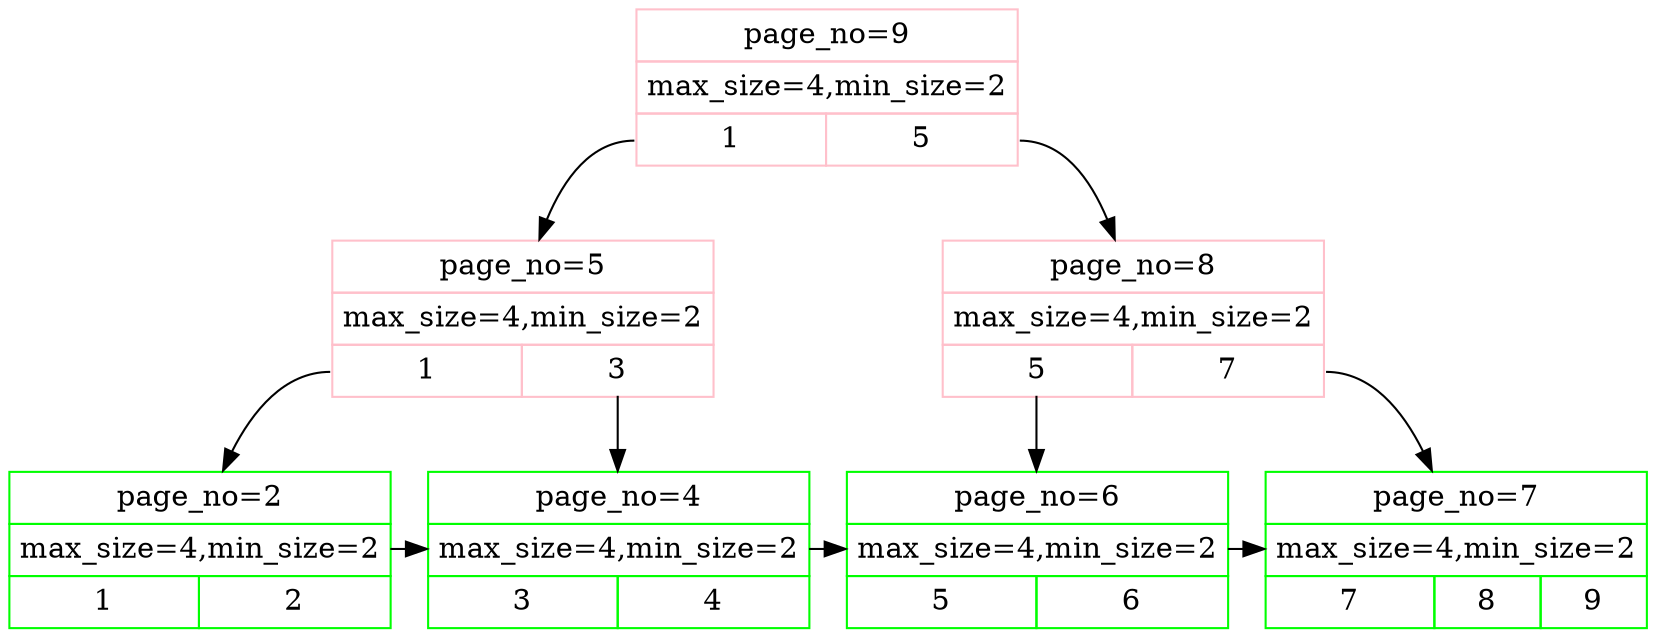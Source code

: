 digraph G {
INT_9[shape=plain color=pink label=<<TABLE BORDER="0" CELLBORDER="1" CELLSPACING="0" CELLPADDING="4">
<TR><TD COLSPAN="2">page_no=9</TD></TR>
<TR><TD COLSPAN="2">max_size=4,min_size=2</TD></TR>
<TR><TD PORT="p5">1</TD>
<TD PORT="p8">5</TD>
</TR></TABLE>>];
INT_5[shape=plain color=pink label=<<TABLE BORDER="0" CELLBORDER="1" CELLSPACING="0" CELLPADDING="4">
<TR><TD COLSPAN="2">page_no=5</TD></TR>
<TR><TD COLSPAN="2">max_size=4,min_size=2</TD></TR>
<TR><TD PORT="p2">1</TD>
<TD PORT="p4">3</TD>
</TR></TABLE>>];
INT_9:p5 -> INT_5;
LEAF_2[shape=plain color=green label=<<TABLE BORDER="0" CELLBORDER="1" CELLSPACING="0" CELLPADDING="4">
<TR><TD COLSPAN="2">page_no=2</TD></TR>
<TR><TD COLSPAN="2">max_size=4,min_size=2</TD></TR>
<TR><TD>1</TD>
<TD>2</TD>
</TR></TABLE>>];
LEAF_2 -> LEAF_4;
{rank=same LEAF_2 LEAF_4};
INT_5:p2 -> LEAF_2;
LEAF_4[shape=plain color=green label=<<TABLE BORDER="0" CELLBORDER="1" CELLSPACING="0" CELLPADDING="4">
<TR><TD COLSPAN="2">page_no=4</TD></TR>
<TR><TD COLSPAN="2">max_size=4,min_size=2</TD></TR>
<TR><TD>3</TD>
<TD>4</TD>
</TR></TABLE>>];
LEAF_4 -> LEAF_6;
{rank=same LEAF_4 LEAF_6};
INT_5:p4 -> LEAF_4;
INT_8[shape=plain color=pink label=<<TABLE BORDER="0" CELLBORDER="1" CELLSPACING="0" CELLPADDING="4">
<TR><TD COLSPAN="2">page_no=8</TD></TR>
<TR><TD COLSPAN="2">max_size=4,min_size=2</TD></TR>
<TR><TD PORT="p6">5</TD>
<TD PORT="p7">7</TD>
</TR></TABLE>>];
INT_9:p8 -> INT_8;
LEAF_6[shape=plain color=green label=<<TABLE BORDER="0" CELLBORDER="1" CELLSPACING="0" CELLPADDING="4">
<TR><TD COLSPAN="2">page_no=6</TD></TR>
<TR><TD COLSPAN="2">max_size=4,min_size=2</TD></TR>
<TR><TD>5</TD>
<TD>6</TD>
</TR></TABLE>>];
LEAF_6 -> LEAF_7;
{rank=same LEAF_6 LEAF_7};
INT_8:p6 -> LEAF_6;
LEAF_7[shape=plain color=green label=<<TABLE BORDER="0" CELLBORDER="1" CELLSPACING="0" CELLPADDING="4">
<TR><TD COLSPAN="3">page_no=7</TD></TR>
<TR><TD COLSPAN="3">max_size=4,min_size=2</TD></TR>
<TR><TD>7</TD>
<TD>8</TD>
<TD>9</TD>
</TR></TABLE>>];
INT_8:p7 -> LEAF_7;
{rank=same INT_5 INT_8};
}
